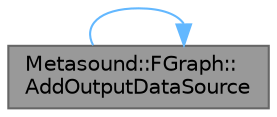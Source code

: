 digraph "Metasound::FGraph::AddOutputDataSource"
{
 // INTERACTIVE_SVG=YES
 // LATEX_PDF_SIZE
  bgcolor="transparent";
  edge [fontname=Helvetica,fontsize=10,labelfontname=Helvetica,labelfontsize=10];
  node [fontname=Helvetica,fontsize=10,shape=box,height=0.2,width=0.4];
  rankdir="LR";
  Node1 [id="Node000001",label="Metasound::FGraph::\lAddOutputDataSource",height=0.2,width=0.4,color="gray40", fillcolor="grey60", style="filled", fontcolor="black",tooltip="Add an output data source which describes routing of data which is owned this graph and exposed exter..."];
  Node1 -> Node1 [id="edge1_Node000001_Node000001",color="steelblue1",style="solid",tooltip=" "];
}
